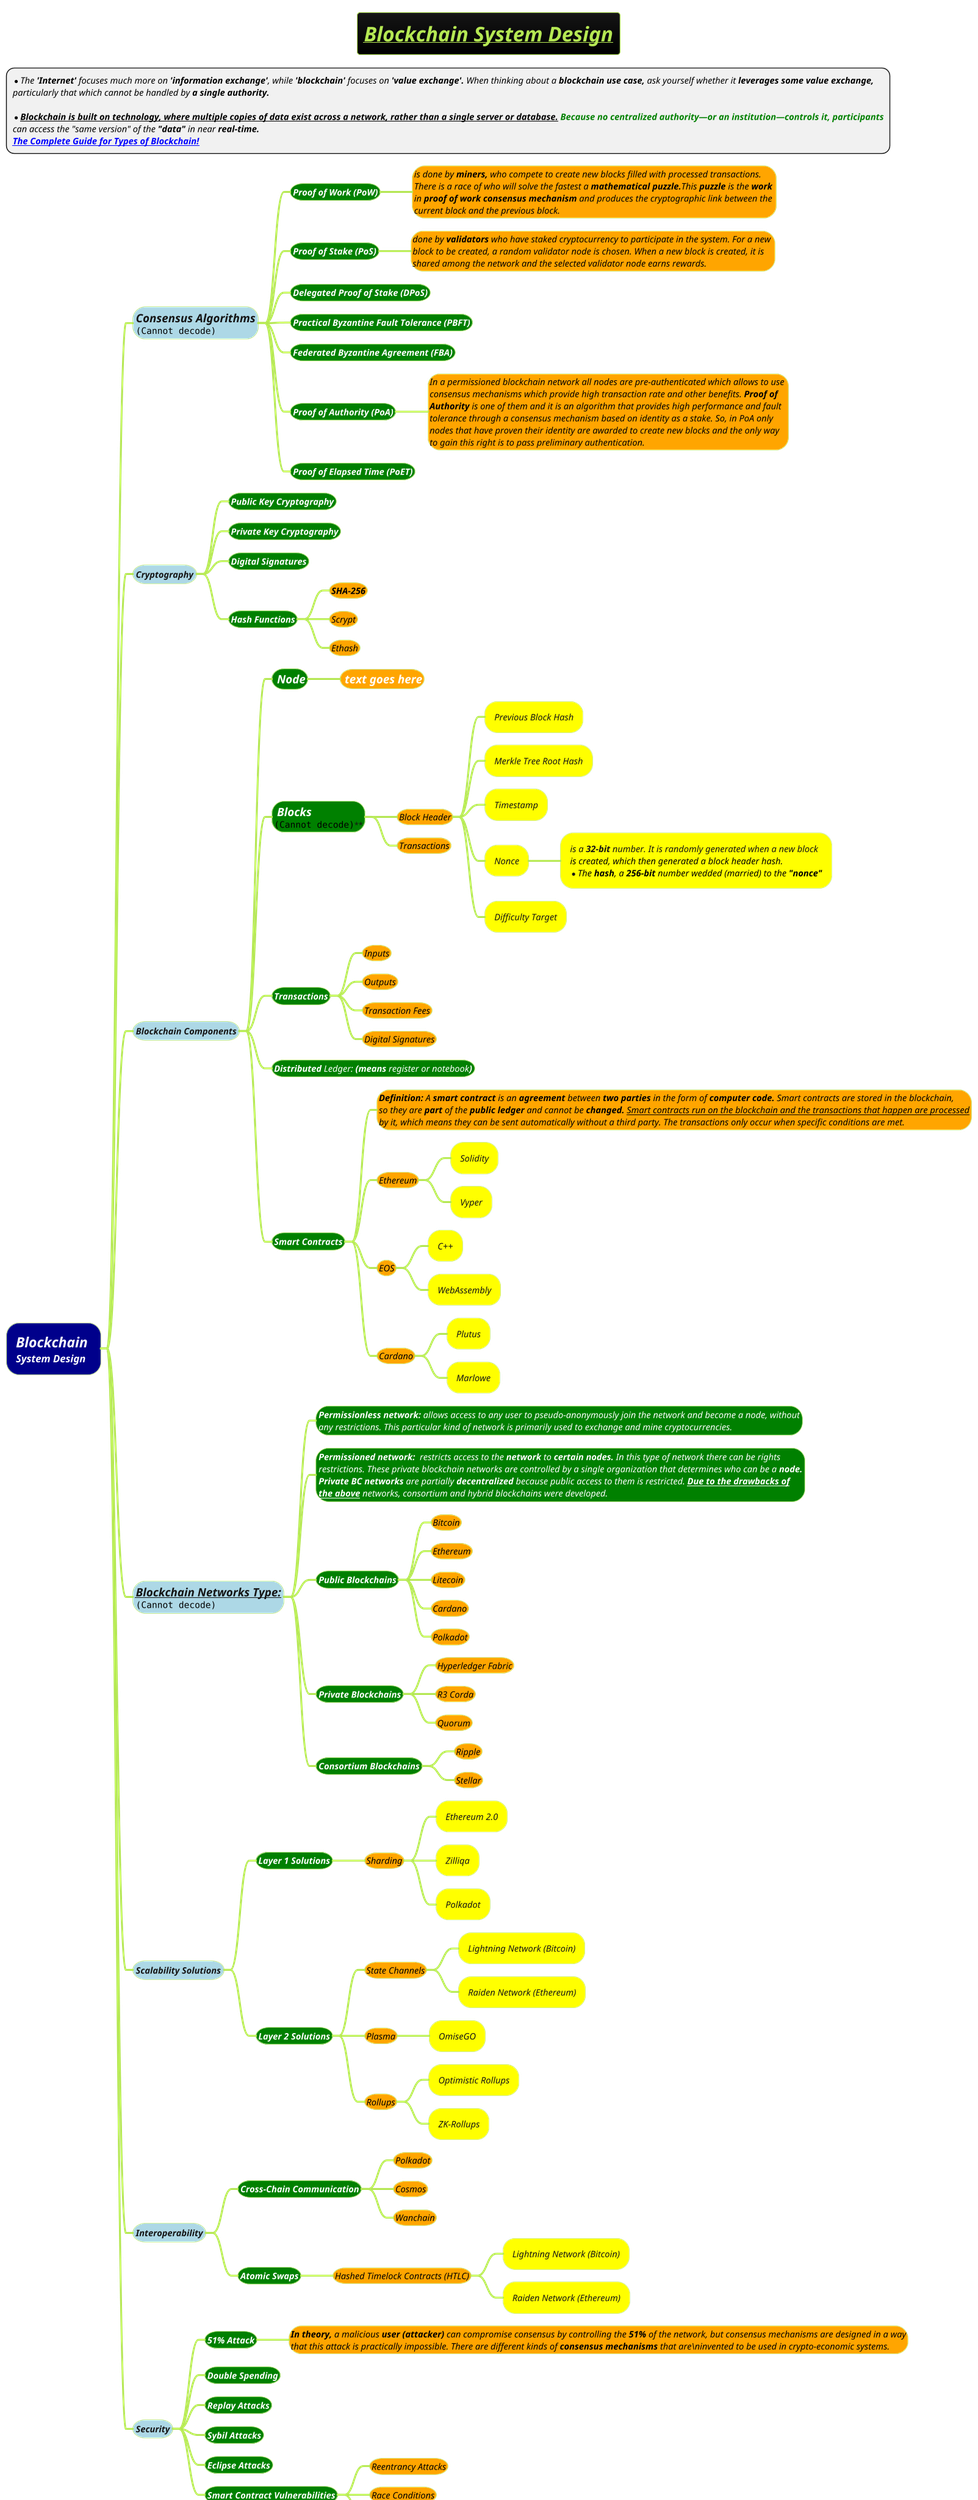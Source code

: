 @startmindmap
title =<i><u>Blockchain System Design
*:*<i><size:14>The **'Internet'** focuses much more on **'information exchange'**, while **'blockchain'** focuses on **'value exchange'.** When thinking about a **blockchain use case,** ask yourself whether it <b>leverages some value exchange,
<i><size:14>particularly that which cannot be handled by <b>a single authority.

*<u><i><size:14>**Blockchain is built on technology, where multiple copies of data exist across a network, rather than a single server or database.**</u> <i><size:14><color:green><b>Because no centralized authority—or an institution—controls it, participants
<i><size:14>can access the "same version" of the **"data"** in near <b>real-time.
<b><i>[[https://www.simplilearn.com/tutorials/blockchain-tutorial/types-of-blockchain The Complete Guide for Types of Blockchain!]];
!theme hacker

+[#darkblue] <i><color:white><size:22>Blockchain \n<i><color:white>System Design
++[#lightblue] <i><size:18>**Consensus Algorithms**\n<img:images/img_2.png{scale=.7}>
+++[#green] <i><size:14><color #white>**Proof of Work (PoW)**
****[#orange] <i><size:14><color #black>is done by **miners,** who compete to create new blocks filled with processed transactions. \n<i><size:14><color #black>There is a race of who will solve the fastest a **mathematical puzzle.**This **puzzle** is the **work** \n<i><size:14><color #black>in **proof of work consensus mechanism** and produces the cryptographic link between the \n<i><size:14><color #black>current block and the previous block.
+++[#green] <i><size:14><color #white>**Proof of Stake (PoS)**
****[#orange] <i><size:14><color #black>done by **validators** who have staked cryptocurrency to participate in the system. For a new \n<i><size:14><color #black>block to be created, a random validator node is chosen. When a new block is created, it is \n<i><size:14><color #black>shared among the network and the selected validator node earns rewards.
+++[#green] <i><size:14><color #white>**Delegated Proof of Stake (DPoS)**
+++[#green] <i><size:14><color #white>**Practical Byzantine Fault Tolerance (PBFT)**
+++[#green] <i><size:14><color #white>**Federated Byzantine Agreement (FBA)**
+++[#green] <i><size:14><color #white>**Proof of Authority (PoA)**
****[#orange] <i><size:14><color #black>In a permissioned blockchain network all nodes are pre-authenticated which allows to use \n<i><size:14><color #black>consensus mechanisms which provide high transaction rate and other benefits. **Proof of **\n<i><size:14><color #black>**Authority** is one of them and it is an algorithm that provides high performance and fault \n<i><size:14><color #black>tolerance through a consensus mechanism based on identity as a stake. So, in PoA only \n<i><size:14><color #black>nodes that have proven their identity are awarded to create new blocks and the only way \n<i><size:14><color #black>to gain this right is to pass preliminary authentication.
+++[#green] <i><size:14><color #white>**Proof of Elapsed Time (PoET)**

++[#lightblue] <i><size:14>Cryptography
+++[#green] <i><size:14><color #white>**Public Key Cryptography**
+++[#green] <i><size:14><color #white>**Private Key Cryptography**
+++[#green] <i><size:14><color #white>**Digital Signatures**
+++[#green] <i><size:14><color #white>**Hash Functions**
****[#orange] <i><size:14><color #black>**SHA-256**
****[#orange] <i><size:14><color #black>Scrypt
****[#orange] <i><size:14><color #black>Ethash

++[#lightblue] <i><size:14>Blockchain Components
+++[#green] <i><size:18> <color #white>**Node**
++++[#orange] <i><size:18> <color #white>**text goes here**
+++[#green] <i><size:18> <color #white>**Blocks** \n<img:images/img.png{scale=.7}>**
****[#orange] <i><size:14><color #black>Block Header
*****[#yellow] <i><size:14>Previous Block Hash
*****[#yellow] <i><size:14>Merkle Tree Root Hash
*****[#yellow] <i><size:14>Timestamp
*****[#yellow] <i><size:14>Nonce
++++++[#yellow] <i><size:14>is a **32-bit** number. It is randomly generated when a new block\n<i><size:14><color #black>is created, which then generated a block header hash.\n* <i><size:14><color #black>The **hash**, a **256-bit** number wedded (married) to the **"nonce"**
*****[#yellow] <i><size:14>Difficulty Target
****[#orange] <i><size:14><color #black>Transactions
+++[#green] <i><size:14><color #white>**Transactions**
****[#orange] <i><size:14><color #black>Inputs
****[#orange] <i><size:14><color #black>Outputs
****[#orange] <i><size:14><color #black>Transaction Fees
****[#orange] <i><size:14><color #black>Digital Signatures
+++[#green] <i><size:14><color #white>**Distributed **Ledger:** (means **register or notebook**)**
+++[#green] <i><size:14><color #white>**Smart Contracts**
****[#orange] <i><size:14><color #black>**Definition:** A **smart contract** is an **agreement** between **two parties** in the form of **computer code.** Smart contracts are stored in the blockchain,\n<i><size:14><color #black>so they are **part** of the **public ledger** and cannot be **changed.** <u>Smart contracts run on the blockchain and the transactions that happen are processed\n<i><size:14><color #black>by it, which means they can be sent automatically without a third party. The transactions only occur when specific conditions are met.
****[#orange] <i><size:14><color #black>Ethereum
*****[#yellow] <i><size:14>Solidity
*****[#yellow] <i><size:14>Vyper
****[#orange] <i><size:14><color #black>EOS
*****[#yellow] <i><size:14>C++
*****[#yellow] <i><size:14>WebAssembly
****[#orange] <i><size:14><color #black>Cardano
*****[#yellow] <i><size:14>Plutus
*****[#yellow] <i><size:14>Marlowe

**[#lightblue] <i><size:18>__**Blockchain Networks Type:**__\n<img:images/img_1.png{scale=.7}>
***[#green]:<i><size:14><color #white>**Permissionless network:** allows access to any user to pseudo-anonymously join the network and become a node, without
<i><size:14><color #white>any restrictions. This particular kind of network is primarily used to exchange and mine cryptocurrencies.;

***[#green]:<i><size:14><color #white>**Permissioned network:**  restricts access to the **network** to **certain nodes.** In this type of network there can be rights
<i><size:14><color #white>restrictions. These private blockchain networks are controlled by a single organization that determines who can be a <b>node.
<i><size:14><color #white>**Private BC networks** are partially **decentralized** because public access to them is restricted. <b><u>Due to the drawbacks of
<i><size:14><color #white><u>**the above**</u> networks, consortium and hybrid blockchains were developed.;

+++[#green] <i><size:14><color #white>**Public Blockchains**
****[#orange] <i><size:14><color #black>Bitcoin
****[#orange] <i><size:14><color #black>Ethereum
****[#orange] <i><size:14><color #black>Litecoin
****[#orange] <i><size:14><color #black>Cardano
****[#orange] <i><size:14><color #black>Polkadot
+++[#green] <i><size:14><color #white>**Private Blockchains**
****[#orange] <i><size:14><color #black>Hyperledger Fabric
****[#orange] <i><size:14><color #black>R3 Corda
****[#orange] <i><size:14><color #black>Quorum
+++[#green] <i><size:14><color #white>**Consortium Blockchains**
****[#orange] <i><size:14><color #black>Ripple
****[#orange] <i><size:14><color #black>Stellar

++[#lightblue] <i><size:14>Scalability Solutions
+++[#green] <i><size:14><color #white>**Layer 1 Solutions**
****[#orange] <i><size:14><color #black>Sharding
*****[#yellow] <i><size:14>Ethereum 2.0
*****[#yellow] <i><size:14>Zilliqa
*****[#yellow] <i><size:14>Polkadot
+++[#green] <i><size:14><color #white>**Layer 2 Solutions**
****[#orange] <i><size:14><color #black>State Channels
*****[#yellow] <i><size:14>Lightning Network (Bitcoin)
*****[#yellow] <i><size:14>Raiden Network (Ethereum)
****[#orange] <i><size:14><color #black>Plasma
*****[#yellow] <i><size:14>OmiseGO
****[#orange] <i><size:14><color #black>Rollups
*****[#yellow] <i><size:14>Optimistic Rollups
*****[#yellow] <i><size:14>ZK-Rollups

++[#lightblue] <i><size:14>Interoperability
+++[#green] <i><size:14><color #white>**Cross-Chain Communication**
****[#orange] <i><size:14><color #black>Polkadot
****[#orange] <i><size:14><color #black>Cosmos
****[#orange] <i><size:14><color #black>Wanchain
+++[#green] <i><size:14><color #white>**Atomic Swaps**
****[#orange] <i><size:14><color #black>Hashed Timelock Contracts (HTLC)
*****[#yellow] <i><size:14>Lightning Network (Bitcoin)
*****[#yellow] <i><size:14>Raiden Network (Ethereum)

++[#lightblue] <i><size:14>Security
+++[#green] <i><size:14><color #white>**51% Attack**
****[#orange]:<i><size:14><color #black>**In theory,** a malicious **user (attacker)** can compromise consensus by controlling the **51%** of the network, but consensus mechanisms are designed in a way
<i><size:14><color #black>that this attack is practically impossible. There are different kinds of **consensus mechanisms** that are\n<i><size:14><color #black>invented to be used in crypto-economic systems.;
+++[#green] <i><size:14><color #white>**Double Spending**
+++[#green] <i><size:14><color #white>**Replay Attacks**
+++[#green] <i><size:14><color #white>**Sybil Attacks**
+++[#green] <i><size:14><color #white>**Eclipse Attacks**
+++[#green] <i><size:14><color #white>**Smart Contract Vulnerabilities**
****[#orange] <i><size:14><color #black>Reentrancy Attacks
****[#orange] <i><size:14><color #black>Race Conditions
****[#orange] <i><size:14><color #black>Overflow and Underflow
@endmindmap


